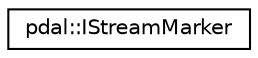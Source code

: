 digraph "Graphical Class Hierarchy"
{
  edge [fontname="Helvetica",fontsize="10",labelfontname="Helvetica",labelfontsize="10"];
  node [fontname="Helvetica",fontsize="10",shape=record];
  rankdir="LR";
  Node1 [label="pdal::IStreamMarker",height=0.2,width=0.4,color="black", fillcolor="white", style="filled",URL="$classpdal_1_1IStreamMarker.html",tooltip="Stream position marker with rewinding support. "];
}
